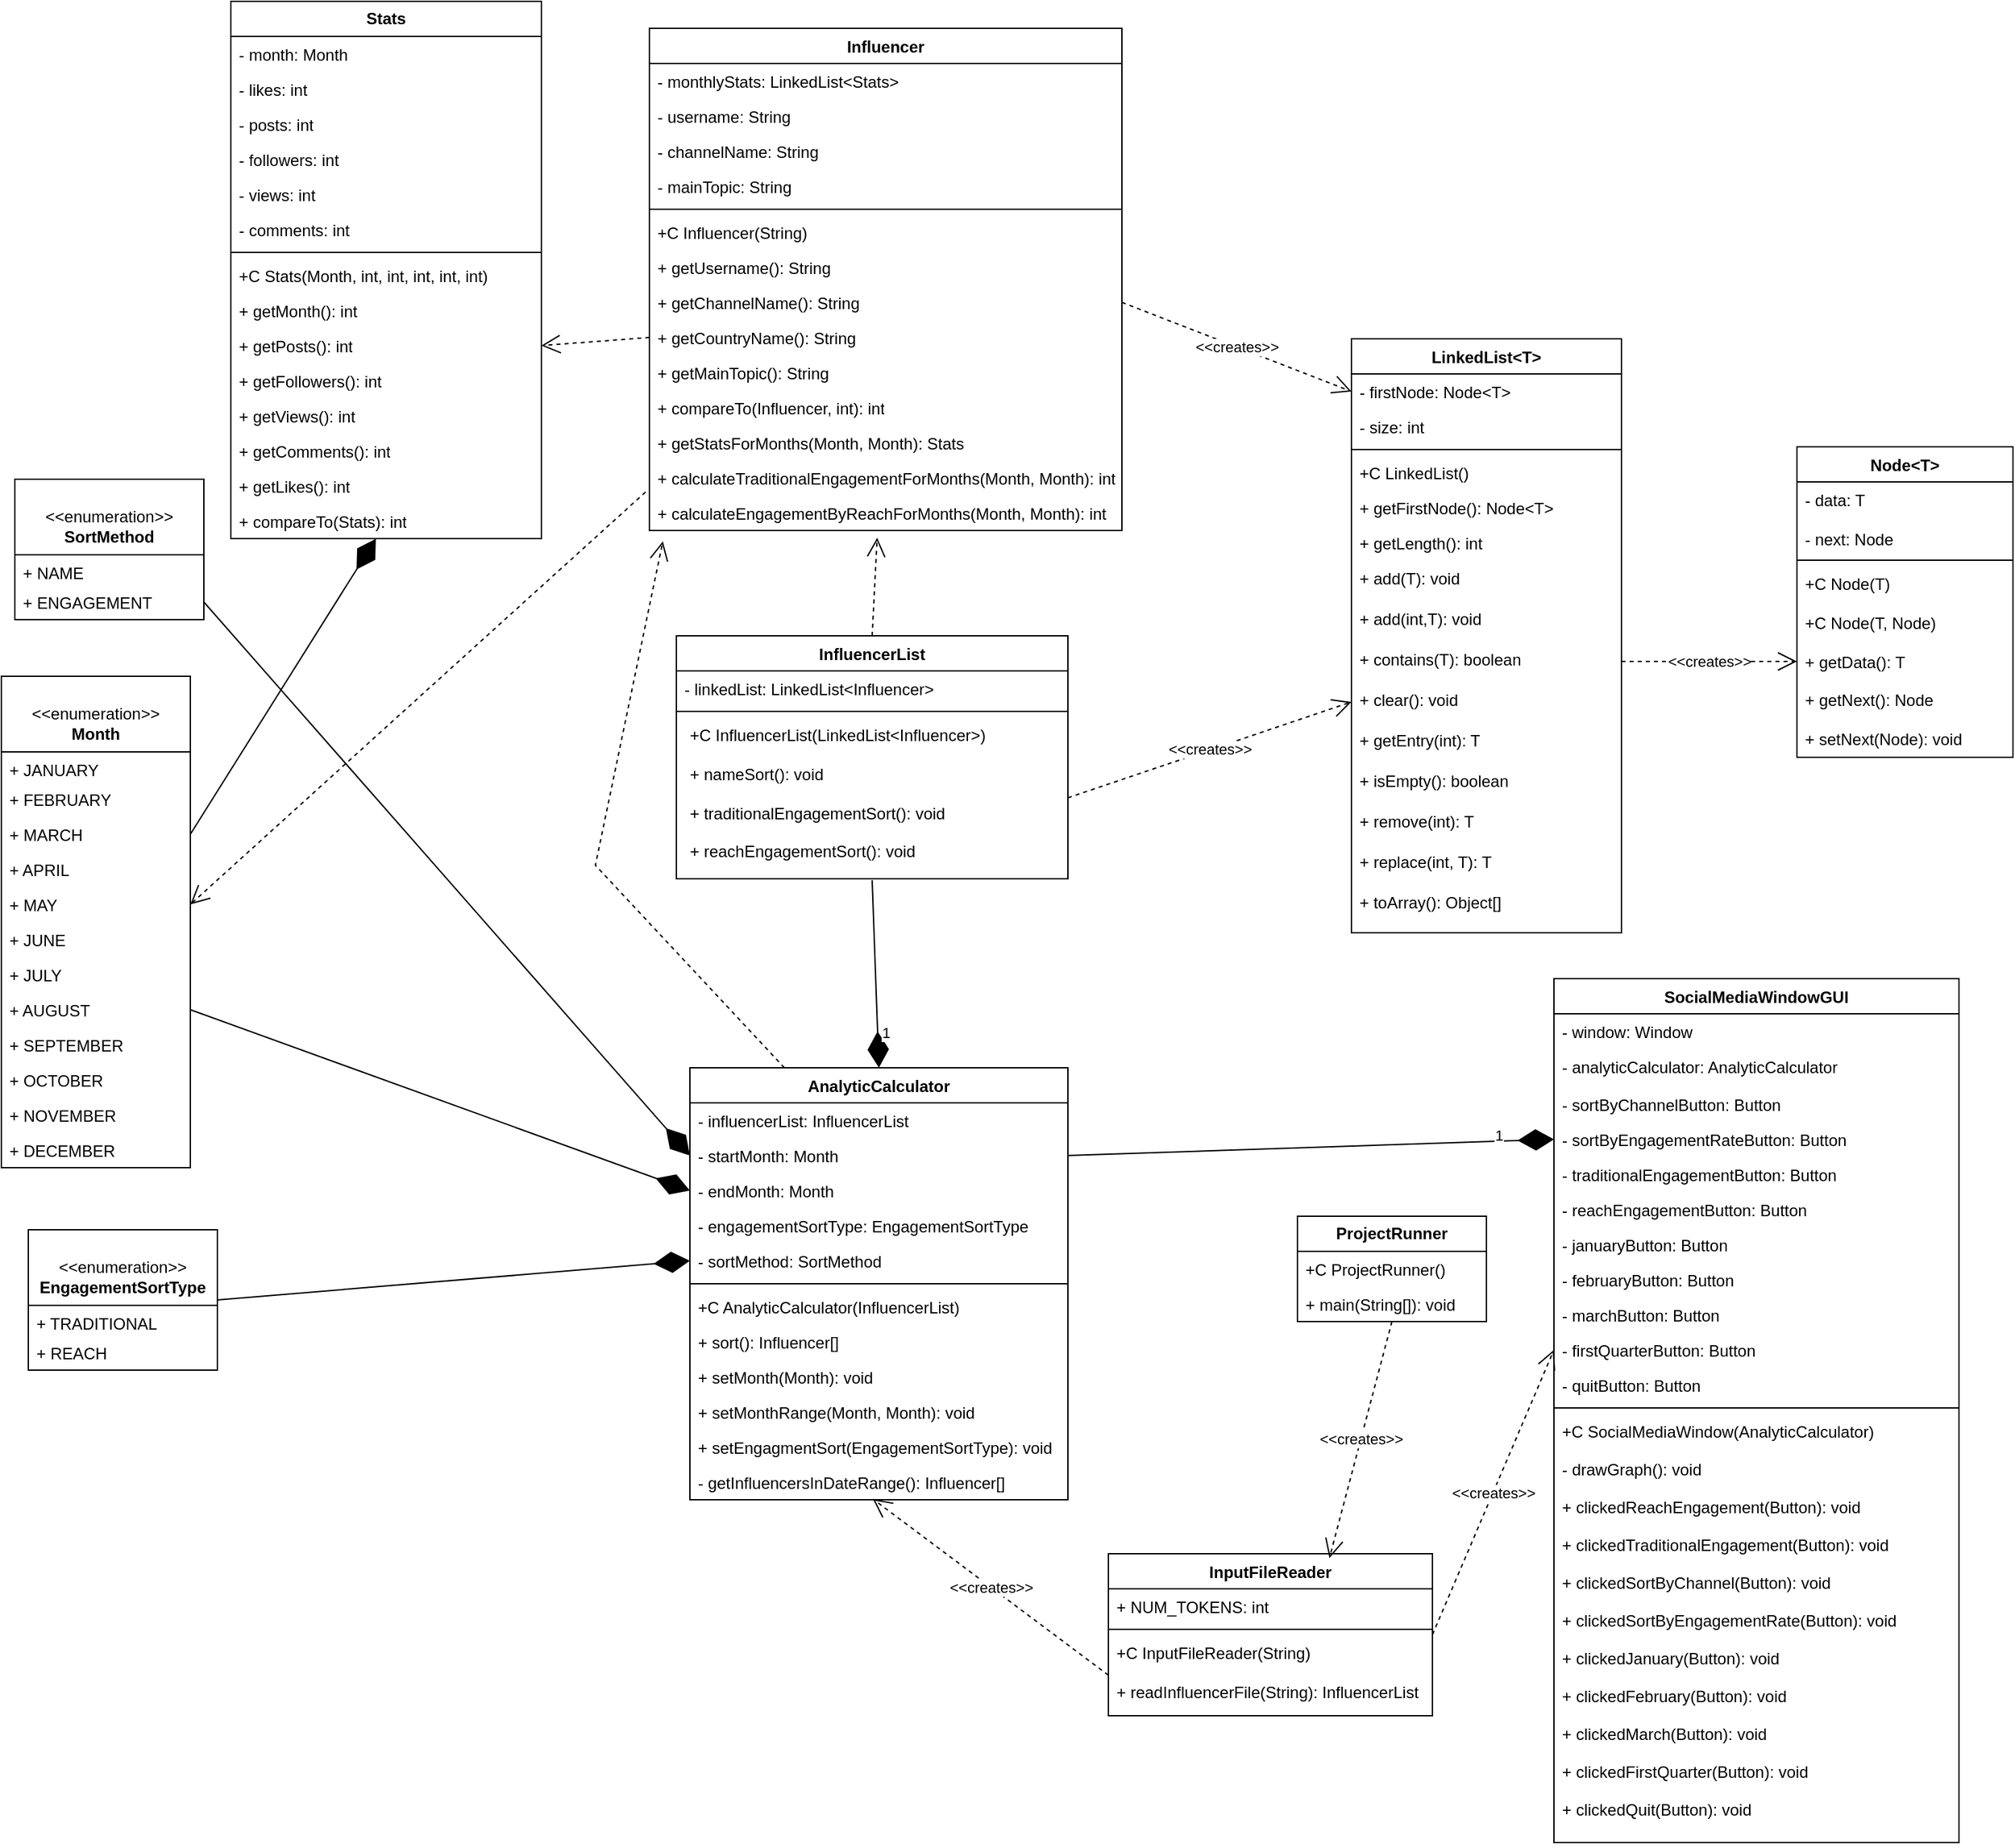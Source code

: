 <mxfile version="24.8.6">
  <diagram id="C5RBs43oDa-KdzZeNtuy" name="Page-1">
    <mxGraphModel dx="2635" dy="1933" grid="1" gridSize="10" guides="1" tooltips="1" connect="1" arrows="1" fold="1" page="0" pageScale="1" pageWidth="1169" pageHeight="827" math="0" shadow="0">
      <root>
        <mxCell id="WIyWlLk6GJQsqaUBKTNV-0" />
        <mxCell id="WIyWlLk6GJQsqaUBKTNV-1" parent="WIyWlLk6GJQsqaUBKTNV-0" />
        <mxCell id="zkfFHV4jXpPFQw0GAbJ--6" value="Influencer" style="swimlane;fontStyle=1;align=center;verticalAlign=top;childLayout=stackLayout;horizontal=1;startSize=26;horizontalStack=0;resizeParent=1;resizeLast=0;collapsible=1;marginBottom=0;rounded=0;shadow=0;strokeWidth=1;labelBackgroundColor=default;" parent="WIyWlLk6GJQsqaUBKTNV-1" vertex="1">
          <mxGeometry x="-230" y="-780" width="350" height="372" as="geometry">
            <mxRectangle x="130" y="380" width="160" height="26" as="alternateBounds" />
          </mxGeometry>
        </mxCell>
        <mxCell id="zkfFHV4jXpPFQw0GAbJ--8" value="- monthlyStats: LinkedList&lt;Stats&gt;" style="text;align=left;verticalAlign=top;spacingLeft=4;spacingRight=4;overflow=hidden;rotatable=0;points=[[0,0.5],[1,0.5]];portConstraint=eastwest;rounded=0;shadow=0;html=0;" parent="zkfFHV4jXpPFQw0GAbJ--6" vertex="1">
          <mxGeometry y="26" width="350" height="26" as="geometry" />
        </mxCell>
        <mxCell id="LTOIYy0G5evQJyapDtlE-3" value="- username: String" style="text;strokeColor=none;fillColor=none;align=left;verticalAlign=top;spacingLeft=4;spacingRight=4;overflow=hidden;rotatable=0;points=[[0,0.5],[1,0.5]];portConstraint=eastwest;whiteSpace=wrap;html=1;" parent="zkfFHV4jXpPFQw0GAbJ--6" vertex="1">
          <mxGeometry y="52" width="350" height="26" as="geometry" />
        </mxCell>
        <mxCell id="LTOIYy0G5evQJyapDtlE-5" value="- channelName: String" style="text;strokeColor=none;fillColor=none;align=left;verticalAlign=top;spacingLeft=4;spacingRight=4;overflow=hidden;rotatable=0;points=[[0,0.5],[1,0.5]];portConstraint=eastwest;whiteSpace=wrap;html=1;" parent="zkfFHV4jXpPFQw0GAbJ--6" vertex="1">
          <mxGeometry y="78" width="350" height="26" as="geometry" />
        </mxCell>
        <mxCell id="LTOIYy0G5evQJyapDtlE-6" value="- mainTopic: String" style="text;strokeColor=none;fillColor=none;align=left;verticalAlign=top;spacingLeft=4;spacingRight=4;overflow=hidden;rotatable=0;points=[[0,0.5],[1,0.5]];portConstraint=eastwest;whiteSpace=wrap;html=1;" parent="zkfFHV4jXpPFQw0GAbJ--6" vertex="1">
          <mxGeometry y="104" width="350" height="26" as="geometry" />
        </mxCell>
        <mxCell id="zkfFHV4jXpPFQw0GAbJ--9" value="" style="line;html=1;strokeWidth=1;align=left;verticalAlign=middle;spacingTop=-1;spacingLeft=3;spacingRight=3;rotatable=0;labelPosition=right;points=[];portConstraint=eastwest;" parent="zkfFHV4jXpPFQw0GAbJ--6" vertex="1">
          <mxGeometry y="130" width="350" height="8" as="geometry" />
        </mxCell>
        <mxCell id="LTOIYy0G5evQJyapDtlE-2" value="+C Influencer(String)" style="text;strokeColor=none;fillColor=none;align=left;verticalAlign=top;spacingLeft=4;spacingRight=4;overflow=hidden;rotatable=0;points=[[0,0.5],[1,0.5]];portConstraint=eastwest;whiteSpace=wrap;html=1;" parent="zkfFHV4jXpPFQw0GAbJ--6" vertex="1">
          <mxGeometry y="138" width="350" height="26" as="geometry" />
        </mxCell>
        <mxCell id="LTOIYy0G5evQJyapDtlE-32" value="+ getUsername(): String" style="text;strokeColor=none;fillColor=none;align=left;verticalAlign=top;spacingLeft=4;spacingRight=4;overflow=hidden;rotatable=0;points=[[0,0.5],[1,0.5]];portConstraint=eastwest;whiteSpace=wrap;html=1;" parent="zkfFHV4jXpPFQw0GAbJ--6" vertex="1">
          <mxGeometry y="164" width="350" height="26" as="geometry" />
        </mxCell>
        <mxCell id="LTOIYy0G5evQJyapDtlE-41" value="+ getChannelName(): String" style="text;strokeColor=none;fillColor=none;align=left;verticalAlign=top;spacingLeft=4;spacingRight=4;overflow=hidden;rotatable=0;points=[[0,0.5],[1,0.5]];portConstraint=eastwest;whiteSpace=wrap;html=1;" parent="zkfFHV4jXpPFQw0GAbJ--6" vertex="1">
          <mxGeometry y="190" width="350" height="26" as="geometry" />
        </mxCell>
        <mxCell id="LTOIYy0G5evQJyapDtlE-42" value="+ getCountryName(): String" style="text;strokeColor=none;fillColor=none;align=left;verticalAlign=top;spacingLeft=4;spacingRight=4;overflow=hidden;rotatable=0;points=[[0,0.5],[1,0.5]];portConstraint=eastwest;whiteSpace=wrap;html=1;" parent="zkfFHV4jXpPFQw0GAbJ--6" vertex="1">
          <mxGeometry y="216" width="350" height="26" as="geometry" />
        </mxCell>
        <mxCell id="LTOIYy0G5evQJyapDtlE-43" value="+ getMainTopic(): String" style="text;strokeColor=none;fillColor=none;align=left;verticalAlign=top;spacingLeft=4;spacingRight=4;overflow=hidden;rotatable=0;points=[[0,0.5],[1,0.5]];portConstraint=eastwest;whiteSpace=wrap;html=1;" parent="zkfFHV4jXpPFQw0GAbJ--6" vertex="1">
          <mxGeometry y="242" width="350" height="26" as="geometry" />
        </mxCell>
        <mxCell id="LTOIYy0G5evQJyapDtlE-61" value="+ compareTo(Influencer, int): int" style="text;strokeColor=none;fillColor=none;align=left;verticalAlign=top;spacingLeft=4;spacingRight=4;overflow=hidden;rotatable=0;points=[[0,0.5],[1,0.5]];portConstraint=eastwest;whiteSpace=wrap;html=1;" parent="zkfFHV4jXpPFQw0GAbJ--6" vertex="1">
          <mxGeometry y="268" width="350" height="26" as="geometry" />
        </mxCell>
        <mxCell id="LTOIYy0G5evQJyapDtlE-62" value="+ getStatsForMonths(Month, Month): Stats" style="text;strokeColor=none;fillColor=none;align=left;verticalAlign=top;spacingLeft=4;spacingRight=4;overflow=hidden;rotatable=0;points=[[0,0.5],[1,0.5]];portConstraint=eastwest;whiteSpace=wrap;html=1;" parent="zkfFHV4jXpPFQw0GAbJ--6" vertex="1">
          <mxGeometry y="294" width="350" height="26" as="geometry" />
        </mxCell>
        <mxCell id="LTOIYy0G5evQJyapDtlE-63" value="+ calculateTraditionalEngagementForMonths(Month, Month): int" style="text;strokeColor=none;fillColor=none;align=left;verticalAlign=top;spacingLeft=4;spacingRight=4;overflow=hidden;rotatable=0;points=[[0,0.5],[1,0.5]];portConstraint=eastwest;whiteSpace=wrap;html=1;" parent="zkfFHV4jXpPFQw0GAbJ--6" vertex="1">
          <mxGeometry y="320" width="350" height="26" as="geometry" />
        </mxCell>
        <mxCell id="LTOIYy0G5evQJyapDtlE-64" value="+ calculateEngagementByReachForMonths(Month, Month): int" style="text;strokeColor=none;fillColor=none;align=left;verticalAlign=top;spacingLeft=4;spacingRight=4;overflow=hidden;rotatable=0;points=[[0,0.5],[1,0.5]];portConstraint=eastwest;whiteSpace=wrap;html=1;" parent="zkfFHV4jXpPFQw0GAbJ--6" vertex="1">
          <mxGeometry y="346" width="350" height="26" as="geometry" />
        </mxCell>
        <mxCell id="zkfFHV4jXpPFQw0GAbJ--17" value="LinkedList&lt;T&gt;" style="swimlane;fontStyle=1;align=center;verticalAlign=top;childLayout=stackLayout;horizontal=1;startSize=26;horizontalStack=0;resizeParent=1;resizeLast=0;collapsible=1;marginBottom=0;rounded=0;shadow=0;strokeWidth=1;" parent="WIyWlLk6GJQsqaUBKTNV-1" vertex="1">
          <mxGeometry x="290" y="-550" width="200" height="440" as="geometry">
            <mxRectangle x="550" y="140" width="160" height="26" as="alternateBounds" />
          </mxGeometry>
        </mxCell>
        <mxCell id="zkfFHV4jXpPFQw0GAbJ--19" value="- firstNode: Node&lt;T&gt;&#xa;" style="text;align=left;verticalAlign=top;spacingLeft=4;spacingRight=4;overflow=hidden;rotatable=0;points=[[0,0.5],[1,0.5]];portConstraint=eastwest;rounded=0;shadow=0;html=0;" parent="zkfFHV4jXpPFQw0GAbJ--17" vertex="1">
          <mxGeometry y="26" width="200" height="26" as="geometry" />
        </mxCell>
        <mxCell id="sbVfqPQkdPPdSctXHP_h-0" value="- size: int" style="text;strokeColor=none;fillColor=none;align=left;verticalAlign=top;spacingLeft=4;spacingRight=4;overflow=hidden;rotatable=0;points=[[0,0.5],[1,0.5]];portConstraint=eastwest;whiteSpace=wrap;html=1;" parent="zkfFHV4jXpPFQw0GAbJ--17" vertex="1">
          <mxGeometry y="52" width="200" height="26" as="geometry" />
        </mxCell>
        <mxCell id="zkfFHV4jXpPFQw0GAbJ--23" value="" style="line;html=1;strokeWidth=1;align=left;verticalAlign=middle;spacingTop=-1;spacingLeft=3;spacingRight=3;rotatable=0;labelPosition=right;points=[];portConstraint=eastwest;" parent="zkfFHV4jXpPFQw0GAbJ--17" vertex="1">
          <mxGeometry y="78" width="200" height="8" as="geometry" />
        </mxCell>
        <mxCell id="sbVfqPQkdPPdSctXHP_h-1" value="+C LinkedList()" style="text;strokeColor=none;fillColor=none;align=left;verticalAlign=top;spacingLeft=4;spacingRight=4;overflow=hidden;rotatable=0;points=[[0,0.5],[1,0.5]];portConstraint=eastwest;whiteSpace=wrap;html=1;" parent="zkfFHV4jXpPFQw0GAbJ--17" vertex="1">
          <mxGeometry y="86" width="200" height="26" as="geometry" />
        </mxCell>
        <mxCell id="sbVfqPQkdPPdSctXHP_h-2" value="+ getFirstNode(): Node&amp;lt;T&amp;gt;" style="text;strokeColor=none;fillColor=none;align=left;verticalAlign=top;spacingLeft=4;spacingRight=4;overflow=hidden;rotatable=0;points=[[0,0.5],[1,0.5]];portConstraint=eastwest;whiteSpace=wrap;html=1;" parent="zkfFHV4jXpPFQw0GAbJ--17" vertex="1">
          <mxGeometry y="112" width="200" height="26" as="geometry" />
        </mxCell>
        <mxCell id="sbVfqPQkdPPdSctXHP_h-3" value="+ getLength(): int" style="text;strokeColor=none;fillColor=none;align=left;verticalAlign=top;spacingLeft=4;spacingRight=4;overflow=hidden;rotatable=0;points=[[0,0.5],[1,0.5]];portConstraint=eastwest;whiteSpace=wrap;html=1;" parent="zkfFHV4jXpPFQw0GAbJ--17" vertex="1">
          <mxGeometry y="138" width="200" height="26" as="geometry" />
        </mxCell>
        <mxCell id="sbVfqPQkdPPdSctXHP_h-13" value="+ add(T): void&lt;span style=&quot;white-space: normal;&quot;&gt;&amp;nbsp;&lt;/span&gt;" style="text;strokeColor=none;fillColor=none;align=left;verticalAlign=top;spacingLeft=4;spacingRight=4;overflow=hidden;rotatable=0;points=[[0,0.5],[1,0.5]];portConstraint=eastwest;whiteSpace=wrap;html=1;" parent="zkfFHV4jXpPFQw0GAbJ--17" vertex="1">
          <mxGeometry y="164" width="200" height="30" as="geometry" />
        </mxCell>
        <mxCell id="sbVfqPQkdPPdSctXHP_h-14" value="+ add(int,T): void&lt;span style=&quot;white-space: normal;&quot;&gt;&amp;nbsp;&lt;/span&gt;" style="text;strokeColor=none;fillColor=none;align=left;verticalAlign=top;spacingLeft=4;spacingRight=4;overflow=hidden;rotatable=0;points=[[0,0.5],[1,0.5]];portConstraint=eastwest;whiteSpace=wrap;html=1;" parent="zkfFHV4jXpPFQw0GAbJ--17" vertex="1">
          <mxGeometry y="194" width="200" height="30" as="geometry" />
        </mxCell>
        <mxCell id="sbVfqPQkdPPdSctXHP_h-5" value="+&amp;nbsp;contains(T): boolean" style="text;strokeColor=none;fillColor=none;align=left;verticalAlign=top;spacingLeft=4;spacingRight=4;overflow=hidden;rotatable=0;points=[[0,0.5],[1,0.5]];portConstraint=eastwest;whiteSpace=wrap;html=1;" parent="zkfFHV4jXpPFQw0GAbJ--17" vertex="1">
          <mxGeometry y="224" width="200" height="30" as="geometry" />
        </mxCell>
        <mxCell id="sbVfqPQkdPPdSctXHP_h-6" value="+ clear(): void" style="text;strokeColor=none;fillColor=none;align=left;verticalAlign=top;spacingLeft=4;spacingRight=4;overflow=hidden;rotatable=0;points=[[0,0.5],[1,0.5]];portConstraint=eastwest;whiteSpace=wrap;html=1;" parent="zkfFHV4jXpPFQw0GAbJ--17" vertex="1">
          <mxGeometry y="254" width="200" height="30" as="geometry" />
        </mxCell>
        <mxCell id="sbVfqPQkdPPdSctXHP_h-8" value="+&amp;nbsp;getEntry(int): T" style="text;strokeColor=none;fillColor=none;align=left;verticalAlign=top;spacingLeft=4;spacingRight=4;overflow=hidden;rotatable=0;points=[[0,0.5],[1,0.5]];portConstraint=eastwest;whiteSpace=wrap;html=1;" parent="zkfFHV4jXpPFQw0GAbJ--17" vertex="1">
          <mxGeometry y="284" width="200" height="30" as="geometry" />
        </mxCell>
        <mxCell id="sbVfqPQkdPPdSctXHP_h-9" value="+&amp;nbsp;isEmpty(): boolean" style="text;strokeColor=none;fillColor=none;align=left;verticalAlign=top;spacingLeft=4;spacingRight=4;overflow=hidden;rotatable=0;points=[[0,0.5],[1,0.5]];portConstraint=eastwest;whiteSpace=wrap;html=1;" parent="zkfFHV4jXpPFQw0GAbJ--17" vertex="1">
          <mxGeometry y="314" width="200" height="30" as="geometry" />
        </mxCell>
        <mxCell id="sbVfqPQkdPPdSctXHP_h-10" value="+&amp;nbsp;remove(int): T" style="text;strokeColor=none;fillColor=none;align=left;verticalAlign=top;spacingLeft=4;spacingRight=4;overflow=hidden;rotatable=0;points=[[0,0.5],[1,0.5]];portConstraint=eastwest;whiteSpace=wrap;html=1;" parent="zkfFHV4jXpPFQw0GAbJ--17" vertex="1">
          <mxGeometry y="344" width="200" height="30" as="geometry" />
        </mxCell>
        <mxCell id="sbVfqPQkdPPdSctXHP_h-11" value="+&amp;nbsp;replace(int, T): T" style="text;strokeColor=none;fillColor=none;align=left;verticalAlign=top;spacingLeft=4;spacingRight=4;overflow=hidden;rotatable=0;points=[[0,0.5],[1,0.5]];portConstraint=eastwest;whiteSpace=wrap;html=1;" parent="zkfFHV4jXpPFQw0GAbJ--17" vertex="1">
          <mxGeometry y="374" width="200" height="30" as="geometry" />
        </mxCell>
        <mxCell id="sbVfqPQkdPPdSctXHP_h-12" value="+&amp;nbsp;&lt;span style=&quot;white-space: normal;&quot;&gt;toArray(): Object[]&amp;nbsp;&lt;/span&gt;" style="text;strokeColor=none;fillColor=none;align=left;verticalAlign=top;spacingLeft=4;spacingRight=4;overflow=hidden;rotatable=0;points=[[0,0.5],[1,0.5]];portConstraint=eastwest;whiteSpace=wrap;html=1;" parent="zkfFHV4jXpPFQw0GAbJ--17" vertex="1">
          <mxGeometry y="404" width="200" height="30" as="geometry" />
        </mxCell>
        <mxCell id="B_OYt2lMoWtEu-5e6t47-4" value="InputFileReader" style="swimlane;fontStyle=1;align=center;verticalAlign=top;childLayout=stackLayout;horizontal=1;startSize=26;horizontalStack=0;resizeParent=1;resizeParentMax=0;resizeLast=0;collapsible=1;marginBottom=0;whiteSpace=wrap;html=1;" parent="WIyWlLk6GJQsqaUBKTNV-1" vertex="1">
          <mxGeometry x="110" y="350" width="240" height="120" as="geometry" />
        </mxCell>
        <mxCell id="B_OYt2lMoWtEu-5e6t47-5" value="+ NUM&lt;span&gt;_TOKENS&lt;/span&gt;: int" style="text;strokeColor=none;fillColor=none;align=left;verticalAlign=top;spacingLeft=4;spacingRight=4;overflow=hidden;rotatable=0;points=[[0,0.5],[1,0.5]];portConstraint=eastwest;whiteSpace=wrap;html=1;fontStyle=0" parent="B_OYt2lMoWtEu-5e6t47-4" vertex="1">
          <mxGeometry y="26" width="240" height="26" as="geometry" />
        </mxCell>
        <mxCell id="B_OYt2lMoWtEu-5e6t47-6" value="" style="line;strokeWidth=1;fillColor=none;align=left;verticalAlign=middle;spacingTop=-1;spacingLeft=3;spacingRight=3;rotatable=0;labelPosition=right;points=[];portConstraint=eastwest;strokeColor=inherit;" parent="B_OYt2lMoWtEu-5e6t47-4" vertex="1">
          <mxGeometry y="52" width="240" height="8" as="geometry" />
        </mxCell>
        <mxCell id="B_OYt2lMoWtEu-5e6t47-7" value="&lt;div&gt;+C InputFileReader(String)&lt;/div&gt;&lt;div&gt;&lt;br&gt;&lt;/div&gt;+ readInfluencerFile(String): InfluencerList&lt;div&gt;&lt;div&gt;&lt;br&gt;&lt;/div&gt;&lt;/div&gt;" style="text;strokeColor=none;fillColor=none;align=left;verticalAlign=top;spacingLeft=4;spacingRight=4;overflow=hidden;rotatable=0;points=[[0,0.5],[1,0.5]];portConstraint=eastwest;whiteSpace=wrap;html=1;" parent="B_OYt2lMoWtEu-5e6t47-4" vertex="1">
          <mxGeometry y="60" width="240" height="60" as="geometry" />
        </mxCell>
        <mxCell id="LTOIYy0G5evQJyapDtlE-15" value="&lt;div&gt;&lt;span style=&quot;font-weight: normal;&quot;&gt;&lt;br&gt;&lt;/span&gt;&lt;/div&gt;&lt;div&gt;&lt;span style=&quot;font-weight: normal;&quot;&gt;&amp;lt;&amp;lt;enumeration&amp;gt;&amp;gt;&lt;/span&gt;&lt;/div&gt;Month" style="swimlane;fontStyle=1;childLayout=stackLayout;horizontal=1;startSize=56;fillColor=none;horizontalStack=0;resizeParent=1;resizeParentMax=0;resizeLast=0;collapsible=1;marginBottom=0;whiteSpace=wrap;html=1;" parent="WIyWlLk6GJQsqaUBKTNV-1" vertex="1">
          <mxGeometry x="-710" y="-300" width="140" height="364" as="geometry" />
        </mxCell>
        <mxCell id="LTOIYy0G5evQJyapDtlE-16" value="+ JANUARY" style="text;strokeColor=none;fillColor=none;align=left;verticalAlign=top;spacingLeft=4;spacingRight=4;overflow=hidden;rotatable=0;points=[[0,0.5],[1,0.5]];portConstraint=eastwest;whiteSpace=wrap;html=1;" parent="LTOIYy0G5evQJyapDtlE-15" vertex="1">
          <mxGeometry y="56" width="140" height="22" as="geometry" />
        </mxCell>
        <mxCell id="LTOIYy0G5evQJyapDtlE-19" value="+ FEBRUARY" style="text;strokeColor=none;fillColor=none;align=left;verticalAlign=top;spacingLeft=4;spacingRight=4;overflow=hidden;rotatable=0;points=[[0,0.5],[1,0.5]];portConstraint=eastwest;whiteSpace=wrap;html=1;" parent="LTOIYy0G5evQJyapDtlE-15" vertex="1">
          <mxGeometry y="78" width="140" height="26" as="geometry" />
        </mxCell>
        <mxCell id="LTOIYy0G5evQJyapDtlE-20" value="+ MARCH" style="text;strokeColor=none;fillColor=none;align=left;verticalAlign=top;spacingLeft=4;spacingRight=4;overflow=hidden;rotatable=0;points=[[0,0.5],[1,0.5]];portConstraint=eastwest;whiteSpace=wrap;html=1;" parent="LTOIYy0G5evQJyapDtlE-15" vertex="1">
          <mxGeometry y="104" width="140" height="26" as="geometry" />
        </mxCell>
        <mxCell id="LTOIYy0G5evQJyapDtlE-21" value="+ APRIL" style="text;strokeColor=none;fillColor=none;align=left;verticalAlign=top;spacingLeft=4;spacingRight=4;overflow=hidden;rotatable=0;points=[[0,0.5],[1,0.5]];portConstraint=eastwest;whiteSpace=wrap;html=1;" parent="LTOIYy0G5evQJyapDtlE-15" vertex="1">
          <mxGeometry y="130" width="140" height="26" as="geometry" />
        </mxCell>
        <mxCell id="LTOIYy0G5evQJyapDtlE-22" value="+ MAY" style="text;strokeColor=none;fillColor=none;align=left;verticalAlign=top;spacingLeft=4;spacingRight=4;overflow=hidden;rotatable=0;points=[[0,0.5],[1,0.5]];portConstraint=eastwest;whiteSpace=wrap;html=1;" parent="LTOIYy0G5evQJyapDtlE-15" vertex="1">
          <mxGeometry y="156" width="140" height="26" as="geometry" />
        </mxCell>
        <mxCell id="LTOIYy0G5evQJyapDtlE-23" value="+ JUNE" style="text;strokeColor=none;fillColor=none;align=left;verticalAlign=top;spacingLeft=4;spacingRight=4;overflow=hidden;rotatable=0;points=[[0,0.5],[1,0.5]];portConstraint=eastwest;whiteSpace=wrap;html=1;" parent="LTOIYy0G5evQJyapDtlE-15" vertex="1">
          <mxGeometry y="182" width="140" height="26" as="geometry" />
        </mxCell>
        <mxCell id="LTOIYy0G5evQJyapDtlE-24" value="+ JULY" style="text;strokeColor=none;fillColor=none;align=left;verticalAlign=top;spacingLeft=4;spacingRight=4;overflow=hidden;rotatable=0;points=[[0,0.5],[1,0.5]];portConstraint=eastwest;whiteSpace=wrap;html=1;" parent="LTOIYy0G5evQJyapDtlE-15" vertex="1">
          <mxGeometry y="208" width="140" height="26" as="geometry" />
        </mxCell>
        <mxCell id="LTOIYy0G5evQJyapDtlE-25" value="+ AUGUST" style="text;strokeColor=none;fillColor=none;align=left;verticalAlign=top;spacingLeft=4;spacingRight=4;overflow=hidden;rotatable=0;points=[[0,0.5],[1,0.5]];portConstraint=eastwest;whiteSpace=wrap;html=1;" parent="LTOIYy0G5evQJyapDtlE-15" vertex="1">
          <mxGeometry y="234" width="140" height="26" as="geometry" />
        </mxCell>
        <mxCell id="LTOIYy0G5evQJyapDtlE-26" value="+ SEPTEMBER" style="text;strokeColor=none;fillColor=none;align=left;verticalAlign=top;spacingLeft=4;spacingRight=4;overflow=hidden;rotatable=0;points=[[0,0.5],[1,0.5]];portConstraint=eastwest;whiteSpace=wrap;html=1;" parent="LTOIYy0G5evQJyapDtlE-15" vertex="1">
          <mxGeometry y="260" width="140" height="26" as="geometry" />
        </mxCell>
        <mxCell id="LTOIYy0G5evQJyapDtlE-27" value="+ OCTOBER" style="text;strokeColor=none;fillColor=none;align=left;verticalAlign=top;spacingLeft=4;spacingRight=4;overflow=hidden;rotatable=0;points=[[0,0.5],[1,0.5]];portConstraint=eastwest;whiteSpace=wrap;html=1;" parent="LTOIYy0G5evQJyapDtlE-15" vertex="1">
          <mxGeometry y="286" width="140" height="26" as="geometry" />
        </mxCell>
        <mxCell id="LTOIYy0G5evQJyapDtlE-28" value="+ NOVEMBER" style="text;strokeColor=none;fillColor=none;align=left;verticalAlign=top;spacingLeft=4;spacingRight=4;overflow=hidden;rotatable=0;points=[[0,0.5],[1,0.5]];portConstraint=eastwest;whiteSpace=wrap;html=1;" parent="LTOIYy0G5evQJyapDtlE-15" vertex="1">
          <mxGeometry y="312" width="140" height="26" as="geometry" />
        </mxCell>
        <mxCell id="LTOIYy0G5evQJyapDtlE-29" value="+ DECEMBER" style="text;strokeColor=none;fillColor=none;align=left;verticalAlign=top;spacingLeft=4;spacingRight=4;overflow=hidden;rotatable=0;points=[[0,0.5],[1,0.5]];portConstraint=eastwest;whiteSpace=wrap;html=1;" parent="LTOIYy0G5evQJyapDtlE-15" vertex="1">
          <mxGeometry y="338" width="140" height="26" as="geometry" />
        </mxCell>
        <mxCell id="8hzZ9agEiPaCotmCe5OC-2" value="AnalyticCalculator" style="swimlane;fontStyle=1;align=center;verticalAlign=top;childLayout=stackLayout;horizontal=1;startSize=26;horizontalStack=0;resizeParent=1;resizeParentMax=0;resizeLast=0;collapsible=1;marginBottom=0;whiteSpace=wrap;html=1;" parent="WIyWlLk6GJQsqaUBKTNV-1" vertex="1">
          <mxGeometry x="-200" y="-10" width="280" height="320" as="geometry" />
        </mxCell>
        <mxCell id="8hzZ9agEiPaCotmCe5OC-3" value="- influencerList: InfluencerList" style="text;strokeColor=none;fillColor=none;align=left;verticalAlign=top;spacingLeft=4;spacingRight=4;overflow=hidden;rotatable=0;points=[[0,0.5],[1,0.5]];portConstraint=eastwest;whiteSpace=wrap;html=1;" parent="8hzZ9agEiPaCotmCe5OC-2" vertex="1">
          <mxGeometry y="26" width="280" height="26" as="geometry" />
        </mxCell>
        <mxCell id="hUxpXLNx7Of95beE9AJC-0" value="- startMonth: Month" style="text;strokeColor=none;fillColor=none;align=left;verticalAlign=top;spacingLeft=4;spacingRight=4;overflow=hidden;rotatable=0;points=[[0,0.5],[1,0.5]];portConstraint=eastwest;whiteSpace=wrap;html=1;" parent="8hzZ9agEiPaCotmCe5OC-2" vertex="1">
          <mxGeometry y="52" width="280" height="26" as="geometry" />
        </mxCell>
        <mxCell id="x1g2G0VUyh_dRbEcCk-r-37" value="- endMonth: Month" style="text;strokeColor=none;fillColor=none;align=left;verticalAlign=top;spacingLeft=4;spacingRight=4;overflow=hidden;rotatable=0;points=[[0,0.5],[1,0.5]];portConstraint=eastwest;whiteSpace=wrap;html=1;" parent="8hzZ9agEiPaCotmCe5OC-2" vertex="1">
          <mxGeometry y="78" width="280" height="26" as="geometry" />
        </mxCell>
        <mxCell id="x1g2G0VUyh_dRbEcCk-r-35" value="- engagementSortType: EngagementSortType&lt;div&gt;&lt;br&gt;&lt;/div&gt;" style="text;strokeColor=none;fillColor=none;align=left;verticalAlign=top;spacingLeft=4;spacingRight=4;overflow=hidden;rotatable=0;points=[[0,0.5],[1,0.5]];portConstraint=eastwest;whiteSpace=wrap;html=1;" parent="8hzZ9agEiPaCotmCe5OC-2" vertex="1">
          <mxGeometry y="104" width="280" height="26" as="geometry" />
        </mxCell>
        <mxCell id="hUxpXLNx7Of95beE9AJC-29" value="- sortMethod: SortMethod&lt;div&gt;&lt;br&gt;&lt;/div&gt;" style="text;strokeColor=none;fillColor=none;align=left;verticalAlign=top;spacingLeft=4;spacingRight=4;overflow=hidden;rotatable=0;points=[[0,0.5],[1,0.5]];portConstraint=eastwest;whiteSpace=wrap;html=1;" parent="8hzZ9agEiPaCotmCe5OC-2" vertex="1">
          <mxGeometry y="130" width="280" height="26" as="geometry" />
        </mxCell>
        <mxCell id="8hzZ9agEiPaCotmCe5OC-4" value="" style="line;strokeWidth=1;fillColor=none;align=left;verticalAlign=middle;spacingTop=-1;spacingLeft=3;spacingRight=3;rotatable=0;labelPosition=right;points=[];portConstraint=eastwest;strokeColor=inherit;" parent="8hzZ9agEiPaCotmCe5OC-2" vertex="1">
          <mxGeometry y="156" width="280" height="8" as="geometry" />
        </mxCell>
        <mxCell id="8hzZ9agEiPaCotmCe5OC-5" value="+C AnalyticCalculator(InfluencerList)" style="text;strokeColor=none;fillColor=none;align=left;verticalAlign=top;spacingLeft=4;spacingRight=4;overflow=hidden;rotatable=0;points=[[0,0.5],[1,0.5]];portConstraint=eastwest;whiteSpace=wrap;html=1;" parent="8hzZ9agEiPaCotmCe5OC-2" vertex="1">
          <mxGeometry y="164" width="280" height="26" as="geometry" />
        </mxCell>
        <mxCell id="x1g2G0VUyh_dRbEcCk-r-32" value="+ sort(): Influencer[]" style="text;strokeColor=none;fillColor=none;align=left;verticalAlign=top;spacingLeft=4;spacingRight=4;overflow=hidden;rotatable=0;points=[[0,0.5],[1,0.5]];portConstraint=eastwest;whiteSpace=wrap;html=1;" parent="8hzZ9agEiPaCotmCe5OC-2" vertex="1">
          <mxGeometry y="190" width="280" height="26" as="geometry" />
        </mxCell>
        <mxCell id="x1g2G0VUyh_dRbEcCk-r-33" value="+ setMonth(Month): void" style="text;strokeColor=none;fillColor=none;align=left;verticalAlign=top;spacingLeft=4;spacingRight=4;overflow=hidden;rotatable=0;points=[[0,0.5],[1,0.5]];portConstraint=eastwest;whiteSpace=wrap;html=1;" parent="8hzZ9agEiPaCotmCe5OC-2" vertex="1">
          <mxGeometry y="216" width="280" height="26" as="geometry" />
        </mxCell>
        <mxCell id="x1g2G0VUyh_dRbEcCk-r-36" value="+ setMonthRange(Month, Month): void" style="text;strokeColor=none;fillColor=none;align=left;verticalAlign=top;spacingLeft=4;spacingRight=4;overflow=hidden;rotatable=0;points=[[0,0.5],[1,0.5]];portConstraint=eastwest;whiteSpace=wrap;html=1;" parent="8hzZ9agEiPaCotmCe5OC-2" vertex="1">
          <mxGeometry y="242" width="280" height="26" as="geometry" />
        </mxCell>
        <mxCell id="x1g2G0VUyh_dRbEcCk-r-38" value="+ setEngagmentSort(EngagementSortType): void" style="text;strokeColor=none;fillColor=none;align=left;verticalAlign=top;spacingLeft=4;spacingRight=4;overflow=hidden;rotatable=0;points=[[0,0.5],[1,0.5]];portConstraint=eastwest;whiteSpace=wrap;html=1;" parent="8hzZ9agEiPaCotmCe5OC-2" vertex="1">
          <mxGeometry y="268" width="280" height="26" as="geometry" />
        </mxCell>
        <mxCell id="hUxpXLNx7Of95beE9AJC-17" value="- getInfluencersInDateRange(): Influencer[]" style="text;strokeColor=none;fillColor=none;align=left;verticalAlign=top;spacingLeft=4;spacingRight=4;overflow=hidden;rotatable=0;points=[[0,0.5],[1,0.5]];portConstraint=eastwest;whiteSpace=wrap;html=1;" parent="8hzZ9agEiPaCotmCe5OC-2" vertex="1">
          <mxGeometry y="294" width="280" height="26" as="geometry" />
        </mxCell>
        <mxCell id="LTOIYy0G5evQJyapDtlE-53" value="&lt;b&gt;Stats&lt;/b&gt;" style="swimlane;fontStyle=1;childLayout=stackLayout;horizontal=1;startSize=26;fillColor=none;horizontalStack=0;resizeParent=1;resizeParentMax=0;resizeLast=0;collapsible=1;marginBottom=0;whiteSpace=wrap;html=1;" parent="WIyWlLk6GJQsqaUBKTNV-1" vertex="1">
          <mxGeometry x="-540" y="-800" width="230" height="398" as="geometry" />
        </mxCell>
        <mxCell id="LTOIYy0G5evQJyapDtlE-54" value="- month: Month" style="text;strokeColor=none;fillColor=none;align=left;verticalAlign=top;spacingLeft=4;spacingRight=4;overflow=hidden;rotatable=0;points=[[0,0.5],[1,0.5]];portConstraint=eastwest;whiteSpace=wrap;html=1;" parent="LTOIYy0G5evQJyapDtlE-53" vertex="1">
          <mxGeometry y="26" width="230" height="26" as="geometry" />
        </mxCell>
        <mxCell id="LTOIYy0G5evQJyapDtlE-55" value="- likes: int" style="text;strokeColor=none;fillColor=none;align=left;verticalAlign=top;spacingLeft=4;spacingRight=4;overflow=hidden;rotatable=0;points=[[0,0.5],[1,0.5]];portConstraint=eastwest;whiteSpace=wrap;html=1;" parent="LTOIYy0G5evQJyapDtlE-53" vertex="1">
          <mxGeometry y="52" width="230" height="26" as="geometry" />
        </mxCell>
        <mxCell id="LTOIYy0G5evQJyapDtlE-8" value="- posts: int" style="text;strokeColor=none;fillColor=none;align=left;verticalAlign=top;spacingLeft=4;spacingRight=4;overflow=hidden;rotatable=0;points=[[0,0.5],[1,0.5]];portConstraint=eastwest;whiteSpace=wrap;html=1;" parent="LTOIYy0G5evQJyapDtlE-53" vertex="1">
          <mxGeometry y="78" width="230" height="26" as="geometry" />
        </mxCell>
        <mxCell id="LTOIYy0G5evQJyapDtlE-11" value="- followers: int" style="text;strokeColor=none;fillColor=none;align=left;verticalAlign=top;spacingLeft=4;spacingRight=4;overflow=hidden;rotatable=0;points=[[0,0.5],[1,0.5]];portConstraint=eastwest;whiteSpace=wrap;html=1;" parent="LTOIYy0G5evQJyapDtlE-53" vertex="1">
          <mxGeometry y="104" width="230" height="26" as="geometry" />
        </mxCell>
        <mxCell id="LTOIYy0G5evQJyapDtlE-10" value="- views: int" style="text;strokeColor=none;fillColor=none;align=left;verticalAlign=top;spacingLeft=4;spacingRight=4;overflow=hidden;rotatable=0;points=[[0,0.5],[1,0.5]];portConstraint=eastwest;whiteSpace=wrap;html=1;" parent="LTOIYy0G5evQJyapDtlE-53" vertex="1">
          <mxGeometry y="130" width="230" height="26" as="geometry" />
        </mxCell>
        <mxCell id="LTOIYy0G5evQJyapDtlE-9" value="- comments: int" style="text;strokeColor=none;fillColor=none;align=left;verticalAlign=top;spacingLeft=4;spacingRight=4;overflow=hidden;rotatable=0;points=[[0,0.5],[1,0.5]];portConstraint=eastwest;whiteSpace=wrap;html=1;" parent="LTOIYy0G5evQJyapDtlE-53" vertex="1">
          <mxGeometry y="156" width="230" height="26" as="geometry" />
        </mxCell>
        <mxCell id="LTOIYy0G5evQJyapDtlE-60" value="" style="line;strokeWidth=1;fillColor=none;align=left;verticalAlign=middle;spacingTop=-1;spacingLeft=3;spacingRight=3;rotatable=0;labelPosition=right;points=[];portConstraint=eastwest;strokeColor=inherit;" parent="LTOIYy0G5evQJyapDtlE-53" vertex="1">
          <mxGeometry y="182" width="230" height="8" as="geometry" />
        </mxCell>
        <mxCell id="LTOIYy0G5evQJyapDtlE-31" value="+C Stats(Month, int, int, int, int, int)" style="text;strokeColor=none;fillColor=none;align=left;verticalAlign=top;spacingLeft=4;spacingRight=4;overflow=hidden;rotatable=0;points=[[0,0.5],[1,0.5]];portConstraint=eastwest;whiteSpace=wrap;html=1;" parent="LTOIYy0G5evQJyapDtlE-53" vertex="1">
          <mxGeometry y="190" width="230" height="26" as="geometry" />
        </mxCell>
        <mxCell id="LTOIYy0G5evQJyapDtlE-65" value="+ getMonth(): int" style="text;strokeColor=none;fillColor=none;align=left;verticalAlign=top;spacingLeft=4;spacingRight=4;overflow=hidden;rotatable=0;points=[[0,0.5],[1,0.5]];portConstraint=eastwest;whiteSpace=wrap;html=1;" parent="LTOIYy0G5evQJyapDtlE-53" vertex="1">
          <mxGeometry y="216" width="230" height="26" as="geometry" />
        </mxCell>
        <mxCell id="LTOIYy0G5evQJyapDtlE-45" value="+ getPosts(): int" style="text;strokeColor=none;fillColor=none;align=left;verticalAlign=top;spacingLeft=4;spacingRight=4;overflow=hidden;rotatable=0;points=[[0,0.5],[1,0.5]];portConstraint=eastwest;whiteSpace=wrap;html=1;" parent="LTOIYy0G5evQJyapDtlE-53" vertex="1">
          <mxGeometry y="242" width="230" height="26" as="geometry" />
        </mxCell>
        <mxCell id="LTOIYy0G5evQJyapDtlE-47" value="+ getFollowers(): int" style="text;strokeColor=none;fillColor=none;align=left;verticalAlign=top;spacingLeft=4;spacingRight=4;overflow=hidden;rotatable=0;points=[[0,0.5],[1,0.5]];portConstraint=eastwest;whiteSpace=wrap;html=1;" parent="LTOIYy0G5evQJyapDtlE-53" vertex="1">
          <mxGeometry y="268" width="230" height="26" as="geometry" />
        </mxCell>
        <mxCell id="LTOIYy0G5evQJyapDtlE-48" value="+ getViews(): int" style="text;strokeColor=none;fillColor=none;align=left;verticalAlign=top;spacingLeft=4;spacingRight=4;overflow=hidden;rotatable=0;points=[[0,0.5],[1,0.5]];portConstraint=eastwest;whiteSpace=wrap;html=1;" parent="LTOIYy0G5evQJyapDtlE-53" vertex="1">
          <mxGeometry y="294" width="230" height="26" as="geometry" />
        </mxCell>
        <mxCell id="LTOIYy0G5evQJyapDtlE-46" value="+ getComments(): int" style="text;strokeColor=none;fillColor=none;align=left;verticalAlign=top;spacingLeft=4;spacingRight=4;overflow=hidden;rotatable=0;points=[[0,0.5],[1,0.5]];portConstraint=eastwest;whiteSpace=wrap;html=1;" parent="LTOIYy0G5evQJyapDtlE-53" vertex="1">
          <mxGeometry y="320" width="230" height="26" as="geometry" />
        </mxCell>
        <mxCell id="LTOIYy0G5evQJyapDtlE-44" value="+ getLikes(): int" style="text;strokeColor=none;fillColor=none;align=left;verticalAlign=top;spacingLeft=4;spacingRight=4;overflow=hidden;rotatable=0;points=[[0,0.5],[1,0.5]];portConstraint=eastwest;whiteSpace=wrap;html=1;" parent="LTOIYy0G5evQJyapDtlE-53" vertex="1">
          <mxGeometry y="346" width="230" height="26" as="geometry" />
        </mxCell>
        <mxCell id="LTOIYy0G5evQJyapDtlE-49" value="+ compareTo(Stats): int" style="text;strokeColor=none;fillColor=none;align=left;verticalAlign=top;spacingLeft=4;spacingRight=4;overflow=hidden;rotatable=0;points=[[0,0.5],[1,0.5]];portConstraint=eastwest;whiteSpace=wrap;html=1;" parent="LTOIYy0G5evQJyapDtlE-53" vertex="1">
          <mxGeometry y="372" width="230" height="26" as="geometry" />
        </mxCell>
        <mxCell id="zkfFHV4jXpPFQw0GAbJ--0" value="SocialMediaWindowGUI" style="swimlane;fontStyle=1;align=center;verticalAlign=top;childLayout=stackLayout;horizontal=1;startSize=26;horizontalStack=0;resizeParent=1;resizeLast=0;collapsible=1;marginBottom=0;rounded=0;shadow=0;strokeWidth=1;" parent="WIyWlLk6GJQsqaUBKTNV-1" vertex="1">
          <mxGeometry x="440" y="-76" width="300" height="640" as="geometry">
            <mxRectangle x="230" y="140" width="160" height="26" as="alternateBounds" />
          </mxGeometry>
        </mxCell>
        <mxCell id="zkfFHV4jXpPFQw0GAbJ--1" value="- window: Window" style="text;align=left;verticalAlign=top;spacingLeft=4;spacingRight=4;overflow=hidden;rotatable=0;points=[[0,0.5],[1,0.5]];portConstraint=eastwest;" parent="zkfFHV4jXpPFQw0GAbJ--0" vertex="1">
          <mxGeometry y="26" width="300" height="26" as="geometry" />
        </mxCell>
        <mxCell id="CTABsNZcsWu-DQd7GXK9-15" value="- analyticCalculator: AnalyticCalculator" style="text;align=left;verticalAlign=top;spacingLeft=4;spacingRight=4;overflow=hidden;rotatable=0;points=[[0,0.5],[1,0.5]];portConstraint=eastwest;" parent="zkfFHV4jXpPFQw0GAbJ--0" vertex="1">
          <mxGeometry y="52" width="300" height="28" as="geometry" />
        </mxCell>
        <mxCell id="x1g2G0VUyh_dRbEcCk-r-3" value="- sortByChannelButton: Button" style="text;align=left;verticalAlign=top;spacingLeft=4;spacingRight=4;overflow=hidden;rotatable=0;points=[[0,0.5],[1,0.5]];portConstraint=eastwest;" parent="zkfFHV4jXpPFQw0GAbJ--0" vertex="1">
          <mxGeometry y="80" width="300" height="26" as="geometry" />
        </mxCell>
        <mxCell id="CTABsNZcsWu-DQd7GXK9-16" value="- sortByEngagementRateButton: Button" style="text;align=left;verticalAlign=top;spacingLeft=4;spacingRight=4;overflow=hidden;rotatable=0;points=[[0,0.5],[1,0.5]];portConstraint=eastwest;" parent="zkfFHV4jXpPFQw0GAbJ--0" vertex="1">
          <mxGeometry y="106" width="300" height="26" as="geometry" />
        </mxCell>
        <mxCell id="x1g2G0VUyh_dRbEcCk-r-5" value="- traditionalEngagementButton: Button" style="text;align=left;verticalAlign=top;spacingLeft=4;spacingRight=4;overflow=hidden;rotatable=0;points=[[0,0.5],[1,0.5]];portConstraint=eastwest;" parent="zkfFHV4jXpPFQw0GAbJ--0" vertex="1">
          <mxGeometry y="132" width="300" height="26" as="geometry" />
        </mxCell>
        <mxCell id="x1g2G0VUyh_dRbEcCk-r-4" value="- reachEngagementButton: Button" style="text;align=left;verticalAlign=top;spacingLeft=4;spacingRight=4;overflow=hidden;rotatable=0;points=[[0,0.5],[1,0.5]];portConstraint=eastwest;" parent="zkfFHV4jXpPFQw0GAbJ--0" vertex="1">
          <mxGeometry y="158" width="300" height="26" as="geometry" />
        </mxCell>
        <mxCell id="x1g2G0VUyh_dRbEcCk-r-6" value="- januaryButton: Button" style="text;align=left;verticalAlign=top;spacingLeft=4;spacingRight=4;overflow=hidden;rotatable=0;points=[[0,0.5],[1,0.5]];portConstraint=eastwest;" parent="zkfFHV4jXpPFQw0GAbJ--0" vertex="1">
          <mxGeometry y="184" width="300" height="26" as="geometry" />
        </mxCell>
        <mxCell id="x1g2G0VUyh_dRbEcCk-r-7" value="- februaryButton: Button" style="text;align=left;verticalAlign=top;spacingLeft=4;spacingRight=4;overflow=hidden;rotatable=0;points=[[0,0.5],[1,0.5]];portConstraint=eastwest;" parent="zkfFHV4jXpPFQw0GAbJ--0" vertex="1">
          <mxGeometry y="210" width="300" height="26" as="geometry" />
        </mxCell>
        <mxCell id="x1g2G0VUyh_dRbEcCk-r-8" value="- marchButton: Button" style="text;align=left;verticalAlign=top;spacingLeft=4;spacingRight=4;overflow=hidden;rotatable=0;points=[[0,0.5],[1,0.5]];portConstraint=eastwest;" parent="zkfFHV4jXpPFQw0GAbJ--0" vertex="1">
          <mxGeometry y="236" width="300" height="26" as="geometry" />
        </mxCell>
        <mxCell id="x1g2G0VUyh_dRbEcCk-r-9" value="- firstQuarterButton: Button" style="text;align=left;verticalAlign=top;spacingLeft=4;spacingRight=4;overflow=hidden;rotatable=0;points=[[0,0.5],[1,0.5]];portConstraint=eastwest;" parent="zkfFHV4jXpPFQw0GAbJ--0" vertex="1">
          <mxGeometry y="262" width="300" height="26" as="geometry" />
        </mxCell>
        <mxCell id="hUxpXLNx7Of95beE9AJC-23" value="- quitButton: Button" style="text;align=left;verticalAlign=top;spacingLeft=4;spacingRight=4;overflow=hidden;rotatable=0;points=[[0,0.5],[1,0.5]];portConstraint=eastwest;" parent="zkfFHV4jXpPFQw0GAbJ--0" vertex="1">
          <mxGeometry y="288" width="300" height="26" as="geometry" />
        </mxCell>
        <mxCell id="zkfFHV4jXpPFQw0GAbJ--4" value="" style="line;html=1;strokeWidth=1;align=left;verticalAlign=middle;spacingTop=-1;spacingLeft=3;spacingRight=3;rotatable=0;labelPosition=right;points=[];portConstraint=eastwest;" parent="zkfFHV4jXpPFQw0GAbJ--0" vertex="1">
          <mxGeometry y="314" width="300" height="8" as="geometry" />
        </mxCell>
        <mxCell id="x1g2G0VUyh_dRbEcCk-r-10" value="+C SocialMediaWindow(AnalyticCalculator)&#xa;&#xa;- drawGraph(): void&#xa;&#xa;+ clickedReachEngagement(Button): void&#xa;&#xa;+ clickedTraditionalEngagement(Button): void&#xa;&#xa;+ clickedSortByChannel(Button): void&#xa;&#xa;+ clickedSortByEngagementRate(Button): void&#xa;&#xa;+ clickedJanuary(Button): void&#xa;&#xa;+ clickedFebruary(Button): void&#xa;&#xa;+ clickedMarch(Button): void&#xa;&#xa;+ clickedFirstQuarter(Button): void&#xa;&#xa;+ clickedQuit(Button): void&#xa;" style="text;align=left;verticalAlign=top;spacingLeft=4;spacingRight=4;overflow=hidden;rotatable=0;points=[[0,0.5],[1,0.5]];portConstraint=eastwest;" parent="zkfFHV4jXpPFQw0GAbJ--0" vertex="1">
          <mxGeometry y="322" width="300" height="318" as="geometry" />
        </mxCell>
        <mxCell id="x1g2G0VUyh_dRbEcCk-r-29" value="&lt;div&gt;&lt;br&gt;&lt;/div&gt;&lt;div&gt;&amp;lt;&amp;lt;enumeration&amp;gt;&amp;gt;&lt;/div&gt;&lt;b&gt;EngagementSortType&lt;/b&gt;" style="swimlane;fontStyle=0;childLayout=stackLayout;horizontal=1;startSize=56;fillColor=none;horizontalStack=0;resizeParent=1;resizeParentMax=0;resizeLast=0;collapsible=1;marginBottom=0;whiteSpace=wrap;html=1;" parent="WIyWlLk6GJQsqaUBKTNV-1" vertex="1">
          <mxGeometry x="-690" y="110" width="140" height="104" as="geometry" />
        </mxCell>
        <mxCell id="x1g2G0VUyh_dRbEcCk-r-30" value="+ TRADITIONAL" style="text;strokeColor=none;fillColor=none;align=left;verticalAlign=top;spacingLeft=4;spacingRight=4;overflow=hidden;rotatable=0;points=[[0,0.5],[1,0.5]];portConstraint=eastwest;whiteSpace=wrap;html=1;" parent="x1g2G0VUyh_dRbEcCk-r-29" vertex="1">
          <mxGeometry y="56" width="140" height="22" as="geometry" />
        </mxCell>
        <mxCell id="x1g2G0VUyh_dRbEcCk-r-31" value="+ REACH" style="text;strokeColor=none;fillColor=none;align=left;verticalAlign=top;spacingLeft=4;spacingRight=4;overflow=hidden;rotatable=0;points=[[0,0.5],[1,0.5]];portConstraint=eastwest;whiteSpace=wrap;html=1;" parent="x1g2G0VUyh_dRbEcCk-r-29" vertex="1">
          <mxGeometry y="78" width="140" height="26" as="geometry" />
        </mxCell>
        <mxCell id="CTABsNZcsWu-DQd7GXK9-1" value="InfluencerList" style="swimlane;fontStyle=1;align=center;verticalAlign=top;childLayout=stackLayout;horizontal=1;startSize=26;horizontalStack=0;resizeParent=1;resizeParentMax=0;resizeLast=0;collapsible=1;marginBottom=0;whiteSpace=wrap;html=1;" parent="WIyWlLk6GJQsqaUBKTNV-1" vertex="1">
          <mxGeometry x="-210" y="-330" width="290" height="180" as="geometry" />
        </mxCell>
        <mxCell id="CTABsNZcsWu-DQd7GXK9-2" value="- linkedList: LinkedList&amp;lt;Influencer&amp;gt;" style="text;strokeColor=none;fillColor=none;align=left;verticalAlign=top;spacingLeft=4;spacingRight=4;overflow=hidden;rotatable=0;points=[[0,0.5],[1,0.5]];portConstraint=eastwest;whiteSpace=wrap;html=1;" parent="CTABsNZcsWu-DQd7GXK9-1" vertex="1">
          <mxGeometry y="26" width="290" height="26" as="geometry" />
        </mxCell>
        <mxCell id="CTABsNZcsWu-DQd7GXK9-3" value="" style="line;strokeWidth=1;fillColor=none;align=left;verticalAlign=middle;spacingTop=-1;spacingLeft=3;spacingRight=3;rotatable=0;labelPosition=right;points=[];portConstraint=eastwest;strokeColor=inherit;" parent="CTABsNZcsWu-DQd7GXK9-1" vertex="1">
          <mxGeometry y="52" width="290" height="8" as="geometry" />
        </mxCell>
        <mxCell id="CTABsNZcsWu-DQd7GXK9-4" value="&lt;p style=&quot;margin: 0px 0px 0px 4px;&quot;&gt;&lt;span style=&quot;background-color: initial;&quot;&gt;+C InfluencerList(LinkedList&amp;lt;Influencer&amp;gt;)&lt;/span&gt;&lt;/p&gt;&lt;p style=&quot;margin: 0px 0px 0px 4px;&quot;&gt;&lt;span style=&quot;background-color: initial;&quot;&gt;&lt;br&gt;&lt;/span&gt;&lt;/p&gt;&lt;p style=&quot;margin: 0px 0px 0px 4px;&quot;&gt;&lt;span style=&quot;background-color: initial;&quot;&gt;+ nameSort(): void&lt;/span&gt;&lt;/p&gt;&lt;p style=&quot;margin: 0px 0px 0px 4px;&quot;&gt;&lt;span style=&quot;background-color: initial;&quot;&gt;&lt;br&gt;&lt;/span&gt;&lt;/p&gt;&lt;p style=&quot;margin: 0px 0px 0px 4px;&quot;&gt;+ traditionalEngagementSort(): void&lt;/p&gt;&lt;p style=&quot;margin: 0px 0px 0px 4px;&quot;&gt;&lt;br&gt;&lt;/p&gt;&lt;p style=&quot;margin: 0px 0px 0px 4px;&quot;&gt;+ reachEngagementSort(): void&lt;/p&gt;&lt;p style=&quot;margin: 0px 0px 0px 4px;&quot;&gt;&lt;br&gt;&lt;/p&gt;" style="text;strokeColor=none;fillColor=none;align=left;verticalAlign=top;spacingLeft=4;spacingRight=4;overflow=hidden;rotatable=0;points=[[0,0.5],[1,0.5]];portConstraint=eastwest;whiteSpace=wrap;html=1;" parent="CTABsNZcsWu-DQd7GXK9-1" vertex="1">
          <mxGeometry y="60" width="290" height="120" as="geometry" />
        </mxCell>
        <mxCell id="CTABsNZcsWu-DQd7GXK9-9" value="Node&amp;lt;T&amp;gt;" style="swimlane;fontStyle=1;align=center;verticalAlign=top;childLayout=stackLayout;horizontal=1;startSize=26;horizontalStack=0;resizeParent=1;resizeParentMax=0;resizeLast=0;collapsible=1;marginBottom=0;whiteSpace=wrap;html=1;" parent="WIyWlLk6GJQsqaUBKTNV-1" vertex="1">
          <mxGeometry x="620" y="-470" width="160" height="230" as="geometry" />
        </mxCell>
        <mxCell id="CTABsNZcsWu-DQd7GXK9-10" value="&lt;div&gt;- data: T&lt;/div&gt;&lt;div&gt;&lt;br&gt;&lt;/div&gt;&lt;div&gt;- next: Node&lt;/div&gt;" style="text;strokeColor=none;fillColor=none;align=left;verticalAlign=top;spacingLeft=4;spacingRight=4;overflow=hidden;rotatable=0;points=[[0,0.5],[1,0.5]];portConstraint=eastwest;whiteSpace=wrap;html=1;" parent="CTABsNZcsWu-DQd7GXK9-9" vertex="1">
          <mxGeometry y="26" width="160" height="54" as="geometry" />
        </mxCell>
        <mxCell id="CTABsNZcsWu-DQd7GXK9-11" value="" style="line;strokeWidth=1;fillColor=none;align=left;verticalAlign=middle;spacingTop=-1;spacingLeft=3;spacingRight=3;rotatable=0;labelPosition=right;points=[];portConstraint=eastwest;strokeColor=inherit;" parent="CTABsNZcsWu-DQd7GXK9-9" vertex="1">
          <mxGeometry y="80" width="160" height="8" as="geometry" />
        </mxCell>
        <mxCell id="CTABsNZcsWu-DQd7GXK9-12" value="&lt;div&gt;+C Node(T)&lt;/div&gt;&lt;div&gt;&lt;br&gt;&lt;/div&gt;&lt;div&gt;+C Node(T, Node)&lt;/div&gt;&lt;div&gt;&amp;nbsp;&lt;/div&gt;&lt;div&gt;+ getData(): T&lt;/div&gt;&lt;div&gt;&lt;br&gt;&lt;/div&gt;&lt;div&gt;+ getNext(): Node&lt;/div&gt;&lt;div&gt;&lt;br&gt;&lt;/div&gt;&lt;div&gt;+ setNext(Node): void&lt;/div&gt;" style="text;strokeColor=none;fillColor=none;align=left;verticalAlign=top;spacingLeft=4;spacingRight=4;overflow=hidden;rotatable=0;points=[[0,0.5],[1,0.5]];portConstraint=eastwest;whiteSpace=wrap;html=1;" parent="CTABsNZcsWu-DQd7GXK9-9" vertex="1">
          <mxGeometry y="88" width="160" height="142" as="geometry" />
        </mxCell>
        <mxCell id="hUxpXLNx7Of95beE9AJC-11" value="&lt;span style=&quot;font-weight: 700;&quot;&gt;ProjectRunner&lt;/span&gt;" style="swimlane;fontStyle=0;childLayout=stackLayout;horizontal=1;startSize=26;fillColor=none;horizontalStack=0;resizeParent=1;resizeParentMax=0;resizeLast=0;collapsible=1;marginBottom=0;whiteSpace=wrap;html=1;" parent="WIyWlLk6GJQsqaUBKTNV-1" vertex="1">
          <mxGeometry x="250" y="100" width="140" height="78" as="geometry" />
        </mxCell>
        <mxCell id="hUxpXLNx7Of95beE9AJC-12" value="+C ProjectRunner()&lt;div&gt;&lt;br&gt;&lt;/div&gt;" style="text;strokeColor=none;fillColor=none;align=left;verticalAlign=top;spacingLeft=4;spacingRight=4;overflow=hidden;rotatable=0;points=[[0,0.5],[1,0.5]];portConstraint=eastwest;whiteSpace=wrap;html=1;" parent="hUxpXLNx7Of95beE9AJC-11" vertex="1">
          <mxGeometry y="26" width="140" height="26" as="geometry" />
        </mxCell>
        <mxCell id="hUxpXLNx7Of95beE9AJC-13" value="+ main(String[]): void" style="text;strokeColor=none;fillColor=none;align=left;verticalAlign=top;spacingLeft=4;spacingRight=4;overflow=hidden;rotatable=0;points=[[0,0.5],[1,0.5]];portConstraint=eastwest;whiteSpace=wrap;html=1;" parent="hUxpXLNx7Of95beE9AJC-11" vertex="1">
          <mxGeometry y="52" width="140" height="26" as="geometry" />
        </mxCell>
        <mxCell id="CTABsNZcsWu-DQd7GXK9-13" value="&amp;lt;&amp;lt;creates&amp;gt;&amp;gt;" style="endArrow=open;endSize=12;dashed=1;html=1;rounded=0;exitX=1;exitY=0.5;exitDx=0;exitDy=0;" parent="WIyWlLk6GJQsqaUBKTNV-1" source="sbVfqPQkdPPdSctXHP_h-5" target="CTABsNZcsWu-DQd7GXK9-12" edge="1">
          <mxGeometry width="160" relative="1" as="geometry">
            <mxPoint x="610" y="460" as="sourcePoint" />
            <mxPoint x="770" y="460" as="targetPoint" />
          </mxGeometry>
        </mxCell>
        <mxCell id="hUxpXLNx7Of95beE9AJC-26" value="&lt;div&gt;&lt;br&gt;&lt;/div&gt;&lt;div&gt;&amp;lt;&amp;lt;enumeration&amp;gt;&amp;gt;&lt;/div&gt;&lt;b&gt;SortMethod&lt;/b&gt;" style="swimlane;fontStyle=0;childLayout=stackLayout;horizontal=1;startSize=56;fillColor=none;horizontalStack=0;resizeParent=1;resizeParentMax=0;resizeLast=0;collapsible=1;marginBottom=0;whiteSpace=wrap;html=1;" parent="WIyWlLk6GJQsqaUBKTNV-1" vertex="1">
          <mxGeometry x="-700" y="-446" width="140" height="104" as="geometry" />
        </mxCell>
        <mxCell id="hUxpXLNx7Of95beE9AJC-27" value="+ NAME" style="text;strokeColor=none;fillColor=none;align=left;verticalAlign=top;spacingLeft=4;spacingRight=4;overflow=hidden;rotatable=0;points=[[0,0.5],[1,0.5]];portConstraint=eastwest;whiteSpace=wrap;html=1;" parent="hUxpXLNx7Of95beE9AJC-26" vertex="1">
          <mxGeometry y="56" width="140" height="22" as="geometry" />
        </mxCell>
        <mxCell id="hUxpXLNx7Of95beE9AJC-28" value="+ ENGAGEMENT" style="text;strokeColor=none;fillColor=none;align=left;verticalAlign=top;spacingLeft=4;spacingRight=4;overflow=hidden;rotatable=0;points=[[0,0.5],[1,0.5]];portConstraint=eastwest;whiteSpace=wrap;html=1;" parent="hUxpXLNx7Of95beE9AJC-26" vertex="1">
          <mxGeometry y="78" width="140" height="26" as="geometry" />
        </mxCell>
        <mxCell id="4tcZ0u4cnKT78_oV4Y5k-0" value="" style="endArrow=diamondThin;endFill=1;endSize=24;html=1;rounded=0;exitX=1;exitY=0.5;exitDx=0;exitDy=0;entryX=0;entryY=0.5;entryDx=0;entryDy=0;" parent="WIyWlLk6GJQsqaUBKTNV-1" source="hUxpXLNx7Of95beE9AJC-0" target="CTABsNZcsWu-DQd7GXK9-16" edge="1">
          <mxGeometry width="160" relative="1" as="geometry">
            <mxPoint x="-140" y="170" as="sourcePoint" />
            <mxPoint x="20" y="170" as="targetPoint" />
          </mxGeometry>
        </mxCell>
        <mxCell id="SJsfxtUSVbjfVr0N4wlE-3" value="1&lt;div&gt;&lt;br&gt;&lt;/div&gt;" style="edgeLabel;html=1;align=center;verticalAlign=middle;resizable=0;points=[];" vertex="1" connectable="0" parent="4tcZ0u4cnKT78_oV4Y5k-0">
          <mxGeometry x="0.768" y="-2" relative="1" as="geometry">
            <mxPoint as="offset" />
          </mxGeometry>
        </mxCell>
        <mxCell id="4tcZ0u4cnKT78_oV4Y5k-1" value="&amp;lt;&amp;lt;creates&amp;gt;&amp;gt;" style="endArrow=open;endSize=12;dashed=1;html=1;rounded=0;exitX=0;exitY=0.5;exitDx=0;exitDy=0;entryX=0.484;entryY=0.978;entryDx=0;entryDy=0;entryPerimeter=0;" parent="WIyWlLk6GJQsqaUBKTNV-1" source="B_OYt2lMoWtEu-5e6t47-7" target="hUxpXLNx7Of95beE9AJC-17" edge="1">
          <mxGeometry width="160" relative="1" as="geometry">
            <mxPoint x="240" y="160" as="sourcePoint" />
            <mxPoint x="360" y="190" as="targetPoint" />
          </mxGeometry>
        </mxCell>
        <mxCell id="4tcZ0u4cnKT78_oV4Y5k-2" value="&amp;lt;&amp;lt;creates&amp;gt;&amp;gt;" style="endArrow=open;endSize=12;dashed=1;html=1;rounded=0;exitX=1;exitY=0.5;exitDx=0;exitDy=0;entryX=0;entryY=0.5;entryDx=0;entryDy=0;" parent="WIyWlLk6GJQsqaUBKTNV-1" source="B_OYt2lMoWtEu-5e6t47-4" target="x1g2G0VUyh_dRbEcCk-r-9" edge="1">
          <mxGeometry width="160" relative="1" as="geometry">
            <mxPoint x="384" y="211" as="sourcePoint" />
            <mxPoint x="220" y="110" as="targetPoint" />
          </mxGeometry>
        </mxCell>
        <mxCell id="4tcZ0u4cnKT78_oV4Y5k-3" value="&amp;lt;&amp;lt;creates&amp;gt;&amp;gt;" style="endArrow=open;endSize=12;dashed=1;html=1;rounded=0;entryX=0.682;entryY=0.027;entryDx=0;entryDy=0;entryPerimeter=0;exitX=0.5;exitY=1;exitDx=0;exitDy=0;" parent="WIyWlLk6GJQsqaUBKTNV-1" source="hUxpXLNx7Of95beE9AJC-11" target="B_OYt2lMoWtEu-5e6t47-4" edge="1">
          <mxGeometry width="160" relative="1" as="geometry">
            <mxPoint x="320" y="130" as="sourcePoint" />
            <mxPoint x="36" y="149" as="targetPoint" />
          </mxGeometry>
        </mxCell>
        <mxCell id="SJsfxtUSVbjfVr0N4wlE-4" value="" style="endArrow=diamondThin;endFill=1;endSize=24;html=1;rounded=0;entryX=0.5;entryY=0;entryDx=0;entryDy=0;exitX=0.5;exitY=1.009;exitDx=0;exitDy=0;exitPerimeter=0;" edge="1" parent="WIyWlLk6GJQsqaUBKTNV-1" source="CTABsNZcsWu-DQd7GXK9-4" target="8hzZ9agEiPaCotmCe5OC-2">
          <mxGeometry width="160" relative="1" as="geometry">
            <mxPoint x="120" y="-130" as="sourcePoint" />
            <mxPoint x="-70" y="-29" as="targetPoint" />
          </mxGeometry>
        </mxCell>
        <mxCell id="SJsfxtUSVbjfVr0N4wlE-5" value="1" style="edgeLabel;html=1;align=center;verticalAlign=middle;resizable=0;points=[];" vertex="1" connectable="0" parent="SJsfxtUSVbjfVr0N4wlE-4">
          <mxGeometry x="0.615" y="6" relative="1" as="geometry">
            <mxPoint as="offset" />
          </mxGeometry>
        </mxCell>
        <mxCell id="SJsfxtUSVbjfVr0N4wlE-9" value="&amp;lt;&amp;lt;creates&amp;gt;&amp;gt;" style="endArrow=open;endSize=12;dashed=1;html=1;rounded=0;exitX=1;exitY=0.5;exitDx=0;exitDy=0;entryX=0;entryY=0.5;entryDx=0;entryDy=0;" edge="1" parent="WIyWlLk6GJQsqaUBKTNV-1" source="CTABsNZcsWu-DQd7GXK9-4" target="sbVfqPQkdPPdSctXHP_h-6">
          <mxGeometry width="160" relative="1" as="geometry">
            <mxPoint x="90" y="-230" as="sourcePoint" />
            <mxPoint x="220" y="-230" as="targetPoint" />
          </mxGeometry>
        </mxCell>
        <mxCell id="SJsfxtUSVbjfVr0N4wlE-10" value="&amp;lt;&amp;lt;creates&amp;gt;&amp;gt;" style="endArrow=open;endSize=12;dashed=1;html=1;rounded=0;exitX=1;exitY=0.5;exitDx=0;exitDy=0;entryX=0;entryY=0.5;entryDx=0;entryDy=0;" edge="1" parent="WIyWlLk6GJQsqaUBKTNV-1" source="LTOIYy0G5evQJyapDtlE-41" target="zkfFHV4jXpPFQw0GAbJ--19">
          <mxGeometry width="160" relative="1" as="geometry">
            <mxPoint x="150" y="-595" as="sourcePoint" />
            <mxPoint x="280" y="-595" as="targetPoint" />
          </mxGeometry>
        </mxCell>
        <mxCell id="SJsfxtUSVbjfVr0N4wlE-11" value="" style="endArrow=open;endSize=12;dashed=1;html=1;rounded=0;exitX=0.25;exitY=0;exitDx=0;exitDy=0;" edge="1" parent="WIyWlLk6GJQsqaUBKTNV-1" source="8hzZ9agEiPaCotmCe5OC-2">
          <mxGeometry width="160" relative="1" as="geometry">
            <mxPoint x="-210" y="-150" as="sourcePoint" />
            <mxPoint x="-220" y="-400" as="targetPoint" />
            <Array as="points">
              <mxPoint x="-270" y="-160" />
            </Array>
          </mxGeometry>
        </mxCell>
        <mxCell id="SJsfxtUSVbjfVr0N4wlE-14" value="" style="endArrow=open;endSize=12;dashed=1;html=1;rounded=0;exitX=-0.008;exitY=0.903;exitDx=0;exitDy=0;exitPerimeter=0;entryX=1;entryY=0.5;entryDx=0;entryDy=0;" edge="1" parent="WIyWlLk6GJQsqaUBKTNV-1" source="LTOIYy0G5evQJyapDtlE-63" target="LTOIYy0G5evQJyapDtlE-22">
          <mxGeometry width="160" relative="1" as="geometry">
            <mxPoint x="-424" y="-355.5" as="sourcePoint" />
            <mxPoint x="-560" y="-124.5" as="targetPoint" />
            <Array as="points" />
          </mxGeometry>
        </mxCell>
        <mxCell id="SJsfxtUSVbjfVr0N4wlE-16" value="" style="endArrow=open;endSize=12;dashed=1;html=1;rounded=0;exitX=0;exitY=0.5;exitDx=0;exitDy=0;entryX=1;entryY=0.5;entryDx=0;entryDy=0;" edge="1" parent="WIyWlLk6GJQsqaUBKTNV-1" source="LTOIYy0G5evQJyapDtlE-42" target="LTOIYy0G5evQJyapDtlE-45">
          <mxGeometry width="160" relative="1" as="geometry">
            <mxPoint x="-230" y="-580" as="sourcePoint" />
            <mxPoint x="-366" y="-349" as="targetPoint" />
            <Array as="points" />
          </mxGeometry>
        </mxCell>
        <mxCell id="SJsfxtUSVbjfVr0N4wlE-17" value="" style="endArrow=diamondThin;endFill=1;endSize=24;html=1;rounded=0;entryX=0.467;entryY=1.003;entryDx=0;entryDy=0;exitX=1;exitY=0.5;exitDx=0;exitDy=0;entryPerimeter=0;" edge="1" parent="WIyWlLk6GJQsqaUBKTNV-1" source="LTOIYy0G5evQJyapDtlE-20" target="LTOIYy0G5evQJyapDtlE-49">
          <mxGeometry width="160" relative="1" as="geometry">
            <mxPoint x="-500" y="-350" as="sourcePoint" />
            <mxPoint x="-495" y="-211" as="targetPoint" />
          </mxGeometry>
        </mxCell>
        <mxCell id="SJsfxtUSVbjfVr0N4wlE-20" value="" style="endArrow=diamondThin;endFill=1;endSize=24;html=1;rounded=0;entryX=0;entryY=0.5;entryDx=0;entryDy=0;exitX=1;exitY=0.5;exitDx=0;exitDy=0;" edge="1" parent="WIyWlLk6GJQsqaUBKTNV-1" source="LTOIYy0G5evQJyapDtlE-25" target="x1g2G0VUyh_dRbEcCk-r-37">
          <mxGeometry width="160" relative="1" as="geometry">
            <mxPoint x="-560" y="-31" as="sourcePoint" />
            <mxPoint x="-433" y="-240" as="targetPoint" />
          </mxGeometry>
        </mxCell>
        <mxCell id="SJsfxtUSVbjfVr0N4wlE-21" value="" style="endArrow=diamondThin;endFill=1;endSize=24;html=1;rounded=0;entryX=0;entryY=0.5;entryDx=0;entryDy=0;exitX=1;exitY=0.5;exitDx=0;exitDy=0;" edge="1" parent="WIyWlLk6GJQsqaUBKTNV-1" source="hUxpXLNx7Of95beE9AJC-28" target="hUxpXLNx7Of95beE9AJC-0">
          <mxGeometry width="160" relative="1" as="geometry">
            <mxPoint x="-540" y="-173" as="sourcePoint" />
            <mxPoint x="-413" y="-382" as="targetPoint" />
          </mxGeometry>
        </mxCell>
        <mxCell id="SJsfxtUSVbjfVr0N4wlE-22" value="" style="endArrow=diamondThin;endFill=1;endSize=24;html=1;rounded=0;entryX=0;entryY=0.5;entryDx=0;entryDy=0;exitX=1;exitY=0.5;exitDx=0;exitDy=0;" edge="1" parent="WIyWlLk6GJQsqaUBKTNV-1" source="x1g2G0VUyh_dRbEcCk-r-29" target="hUxpXLNx7Of95beE9AJC-29">
          <mxGeometry width="160" relative="1" as="geometry">
            <mxPoint x="-510" y="209" as="sourcePoint" />
            <mxPoint x="-383" as="targetPoint" />
          </mxGeometry>
        </mxCell>
        <mxCell id="SJsfxtUSVbjfVr0N4wlE-24" value="" style="endArrow=open;endSize=12;dashed=1;html=1;rounded=0;entryX=0.482;entryY=1.206;entryDx=0;entryDy=0;entryPerimeter=0;exitX=0.5;exitY=0;exitDx=0;exitDy=0;" edge="1" parent="WIyWlLk6GJQsqaUBKTNV-1" source="CTABsNZcsWu-DQd7GXK9-1" target="LTOIYy0G5evQJyapDtlE-64">
          <mxGeometry width="160" relative="1" as="geometry">
            <mxPoint x="280" y="-460" as="sourcePoint" />
            <mxPoint x="50" y="-310" as="targetPoint" />
            <Array as="points" />
          </mxGeometry>
        </mxCell>
      </root>
    </mxGraphModel>
  </diagram>
</mxfile>
